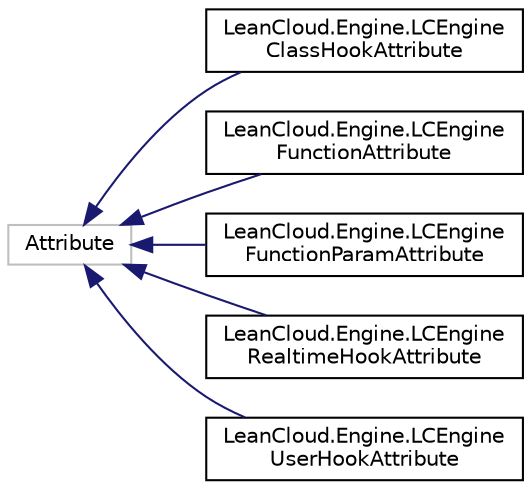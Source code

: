 digraph "Graphical Class Hierarchy"
{
  edge [fontname="Helvetica",fontsize="10",labelfontname="Helvetica",labelfontsize="10"];
  node [fontname="Helvetica",fontsize="10",shape=record];
  rankdir="LR";
  Node1 [label="Attribute",height=0.2,width=0.4,color="grey75", fillcolor="white", style="filled"];
  Node1 -> Node2 [dir="back",color="midnightblue",fontsize="10",style="solid",fontname="Helvetica"];
  Node2 [label="LeanCloud.Engine.LCEngine\lClassHookAttribute",height=0.2,width=0.4,color="black", fillcolor="white", style="filled",URL="$classLeanCloud_1_1Engine_1_1LCEngineClassHookAttribute.html",tooltip="LCEngineClassHookAttribute is an attribute that hooks class in LeanEngine. "];
  Node1 -> Node3 [dir="back",color="midnightblue",fontsize="10",style="solid",fontname="Helvetica"];
  Node3 [label="LeanCloud.Engine.LCEngine\lFunctionAttribute",height=0.2,width=0.4,color="black", fillcolor="white", style="filled",URL="$classLeanCloud_1_1Engine_1_1LCEngineFunctionAttribute.html",tooltip="LCEngineFunctionAttribute is an attribute of cloud function in engine. "];
  Node1 -> Node4 [dir="back",color="midnightblue",fontsize="10",style="solid",fontname="Helvetica"];
  Node4 [label="LeanCloud.Engine.LCEngine\lFunctionParamAttribute",height=0.2,width=0.4,color="black", fillcolor="white", style="filled",URL="$classLeanCloud_1_1Engine_1_1LCEngineFunctionParamAttribute.html",tooltip="LCEngineFunctionParamAttribute is an attribute of the parameter of cloud function in engine..."];
  Node1 -> Node5 [dir="back",color="midnightblue",fontsize="10",style="solid",fontname="Helvetica"];
  Node5 [label="LeanCloud.Engine.LCEngine\lRealtimeHookAttribute",height=0.2,width=0.4,color="black", fillcolor="white", style="filled",URL="$classLeanCloud_1_1Engine_1_1LCEngineRealtimeHookAttribute.html",tooltip="LCEngineRealtimeHookAttribute is an attribute that hooks realtime in engine. "];
  Node1 -> Node6 [dir="back",color="midnightblue",fontsize="10",style="solid",fontname="Helvetica"];
  Node6 [label="LeanCloud.Engine.LCEngine\lUserHookAttribute",height=0.2,width=0.4,color="black", fillcolor="white", style="filled",URL="$classLeanCloud_1_1Engine_1_1LCEngineUserHookAttribute.html",tooltip="LCEngineUserHookAttribute is an attribute that hooks user in engine. "];
}
